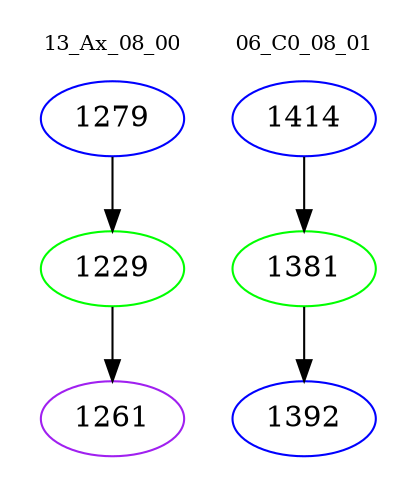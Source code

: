 digraph{
subgraph cluster_0 {
color = white
label = "13_Ax_08_00";
fontsize=10;
T0_1279 [label="1279", color="blue"]
T0_1279 -> T0_1229 [color="black"]
T0_1229 [label="1229", color="green"]
T0_1229 -> T0_1261 [color="black"]
T0_1261 [label="1261", color="purple"]
}
subgraph cluster_1 {
color = white
label = "06_C0_08_01";
fontsize=10;
T1_1414 [label="1414", color="blue"]
T1_1414 -> T1_1381 [color="black"]
T1_1381 [label="1381", color="green"]
T1_1381 -> T1_1392 [color="black"]
T1_1392 [label="1392", color="blue"]
}
}
